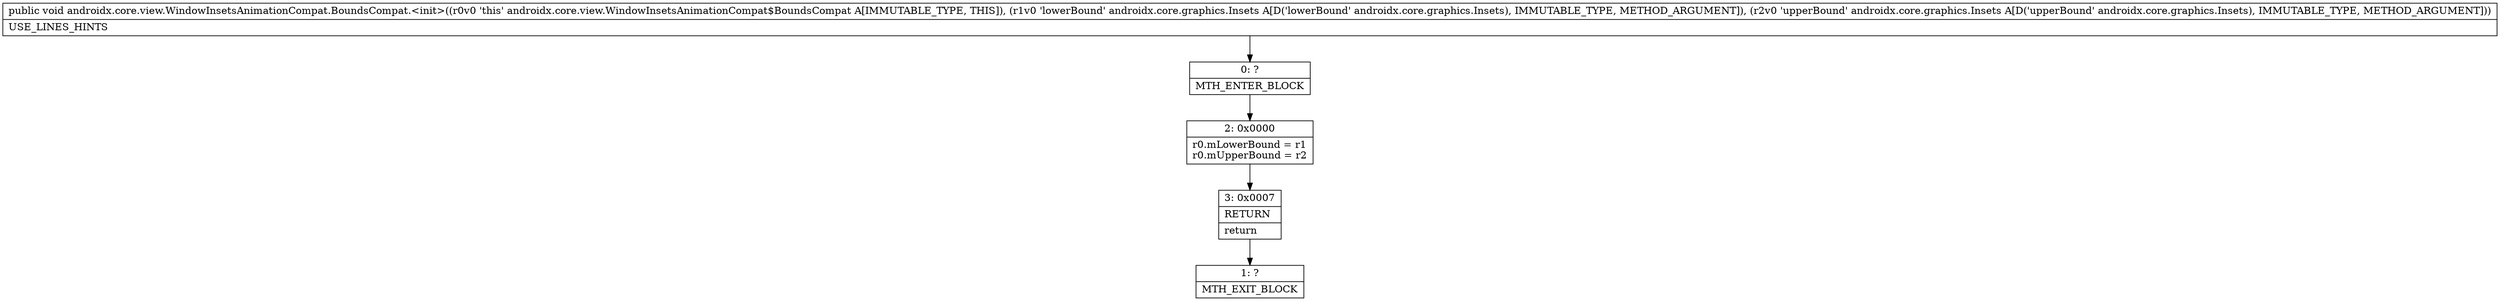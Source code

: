 digraph "CFG forandroidx.core.view.WindowInsetsAnimationCompat.BoundsCompat.\<init\>(Landroidx\/core\/graphics\/Insets;Landroidx\/core\/graphics\/Insets;)V" {
Node_0 [shape=record,label="{0\:\ ?|MTH_ENTER_BLOCK\l}"];
Node_2 [shape=record,label="{2\:\ 0x0000|r0.mLowerBound = r1\lr0.mUpperBound = r2\l}"];
Node_3 [shape=record,label="{3\:\ 0x0007|RETURN\l|return\l}"];
Node_1 [shape=record,label="{1\:\ ?|MTH_EXIT_BLOCK\l}"];
MethodNode[shape=record,label="{public void androidx.core.view.WindowInsetsAnimationCompat.BoundsCompat.\<init\>((r0v0 'this' androidx.core.view.WindowInsetsAnimationCompat$BoundsCompat A[IMMUTABLE_TYPE, THIS]), (r1v0 'lowerBound' androidx.core.graphics.Insets A[D('lowerBound' androidx.core.graphics.Insets), IMMUTABLE_TYPE, METHOD_ARGUMENT]), (r2v0 'upperBound' androidx.core.graphics.Insets A[D('upperBound' androidx.core.graphics.Insets), IMMUTABLE_TYPE, METHOD_ARGUMENT]))  | USE_LINES_HINTS\l}"];
MethodNode -> Node_0;Node_0 -> Node_2;
Node_2 -> Node_3;
Node_3 -> Node_1;
}

